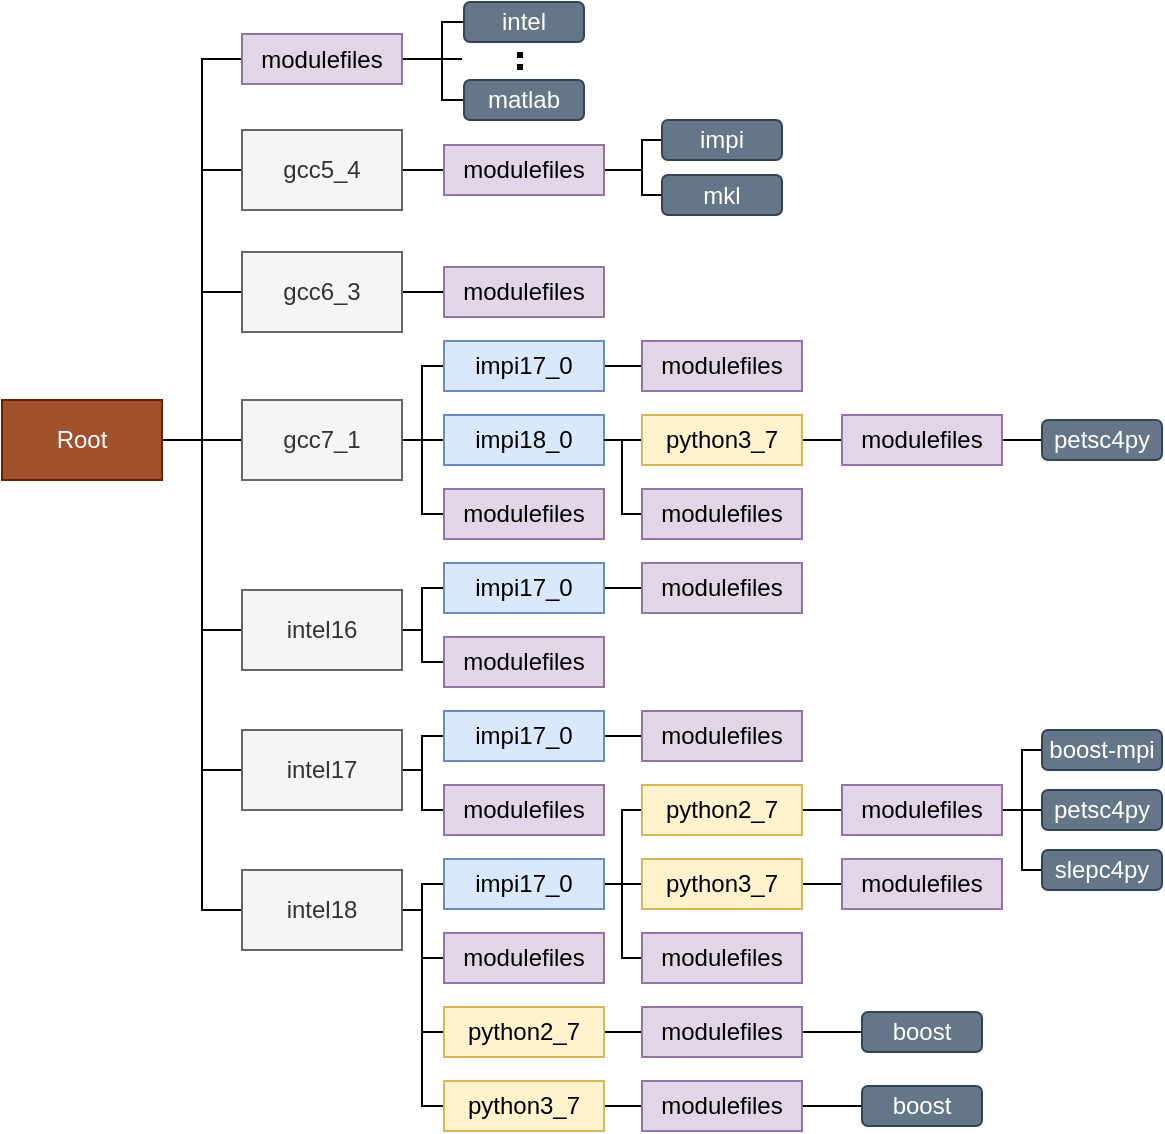 <mxfile version="12.4.0" type="google" pages="1"><diagram id="4kW6i_8SWp80JoMmQxg9" name="Page-1"><mxGraphModel dx="1033" dy="516" grid="1" gridSize="10" guides="1" tooltips="1" connect="1" arrows="1" fold="1" page="1" pageScale="1" pageWidth="850" pageHeight="1100" math="0" shadow="0"><root><mxCell id="0"/><mxCell id="1" parent="0"/><mxCell id="6O1k7u977MwAtrWj1c8f-21" style="edgeStyle=orthogonalEdgeStyle;rounded=0;orthogonalLoop=1;jettySize=auto;html=1;exitX=1;exitY=0.5;exitDx=0;exitDy=0;entryX=0;entryY=0.5;entryDx=0;entryDy=0;endArrow=none;endFill=0;" parent="1" source="6O1k7u977MwAtrWj1c8f-14" target="6O1k7u977MwAtrWj1c8f-15" edge="1"><mxGeometry relative="1" as="geometry"/></mxCell><mxCell id="6O1k7u977MwAtrWj1c8f-23" style="edgeStyle=orthogonalEdgeStyle;rounded=0;orthogonalLoop=1;jettySize=auto;html=1;exitX=1;exitY=0.5;exitDx=0;exitDy=0;entryX=0;entryY=0.5;entryDx=0;entryDy=0;endArrow=none;endFill=0;" parent="1" source="6O1k7u977MwAtrWj1c8f-14" target="6O1k7u977MwAtrWj1c8f-16" edge="1"><mxGeometry relative="1" as="geometry"/></mxCell><mxCell id="K55aK0qiRhyZzRm53h6K-28" style="edgeStyle=orthogonalEdgeStyle;rounded=0;orthogonalLoop=1;jettySize=auto;html=1;exitX=1;exitY=0.5;exitDx=0;exitDy=0;entryX=0;entryY=0.5;entryDx=0;entryDy=0;endArrow=none;endFill=0;" edge="1" parent="1" source="6O1k7u977MwAtrWj1c8f-14" target="K55aK0qiRhyZzRm53h6K-9"><mxGeometry relative="1" as="geometry"/></mxCell><mxCell id="K55aK0qiRhyZzRm53h6K-29" style="edgeStyle=orthogonalEdgeStyle;rounded=0;orthogonalLoop=1;jettySize=auto;html=1;exitX=1;exitY=0.5;exitDx=0;exitDy=0;entryX=0;entryY=0.5;entryDx=0;entryDy=0;endArrow=none;endFill=0;" edge="1" parent="1" source="6O1k7u977MwAtrWj1c8f-14" target="K55aK0qiRhyZzRm53h6K-11"><mxGeometry relative="1" as="geometry"/></mxCell><mxCell id="K55aK0qiRhyZzRm53h6K-55" style="edgeStyle=orthogonalEdgeStyle;rounded=0;orthogonalLoop=1;jettySize=auto;html=1;exitX=1;exitY=0.5;exitDx=0;exitDy=0;entryX=0;entryY=0.5;entryDx=0;entryDy=0;endArrow=none;endFill=0;" edge="1" parent="1" source="6O1k7u977MwAtrWj1c8f-14" target="K55aK0qiRhyZzRm53h6K-30"><mxGeometry relative="1" as="geometry"/></mxCell><mxCell id="K55aK0qiRhyZzRm53h6K-56" style="edgeStyle=orthogonalEdgeStyle;rounded=0;orthogonalLoop=1;jettySize=auto;html=1;exitX=1;exitY=0.5;exitDx=0;exitDy=0;entryX=0;entryY=0.5;entryDx=0;entryDy=0;endArrow=none;endFill=0;" edge="1" parent="1" source="6O1k7u977MwAtrWj1c8f-14" target="K55aK0qiRhyZzRm53h6K-34"><mxGeometry relative="1" as="geometry"/></mxCell><mxCell id="K55aK0qiRhyZzRm53h6K-57" style="edgeStyle=orthogonalEdgeStyle;rounded=0;orthogonalLoop=1;jettySize=auto;html=1;exitX=1;exitY=0.5;exitDx=0;exitDy=0;entryX=0;entryY=0.5;entryDx=0;entryDy=0;endArrow=none;endFill=0;" edge="1" parent="1" source="6O1k7u977MwAtrWj1c8f-14" target="K55aK0qiRhyZzRm53h6K-38"><mxGeometry relative="1" as="geometry"/></mxCell><mxCell id="6O1k7u977MwAtrWj1c8f-14" value="Root" style="rounded=0;whiteSpace=wrap;html=1;fillColor=#a0522d;strokeColor=#6D1F00;fontColor=#ffffff;" parent="1" vertex="1"><mxGeometry x="30" y="325" width="80" height="40" as="geometry"/></mxCell><mxCell id="6O1k7u977MwAtrWj1c8f-34" style="edgeStyle=orthogonalEdgeStyle;rounded=0;orthogonalLoop=1;jettySize=auto;html=1;exitX=1;exitY=0.5;exitDx=0;exitDy=0;entryX=0;entryY=0.5;entryDx=0;entryDy=0;endArrow=none;endFill=0;strokeWidth=1;" parent="1" source="6O1k7u977MwAtrWj1c8f-15" target="6O1k7u977MwAtrWj1c8f-28" edge="1"><mxGeometry relative="1" as="geometry"><Array as="points"><mxPoint x="250" y="155"/><mxPoint x="250" y="136"/></Array></mxGeometry></mxCell><mxCell id="6O1k7u977MwAtrWj1c8f-35" style="edgeStyle=orthogonalEdgeStyle;rounded=0;orthogonalLoop=1;jettySize=auto;html=1;exitX=1;exitY=0.5;exitDx=0;exitDy=0;entryX=0;entryY=0.5;entryDx=0;entryDy=0;endArrow=none;endFill=0;strokeWidth=1;" parent="1" source="6O1k7u977MwAtrWj1c8f-15" target="6O1k7u977MwAtrWj1c8f-33" edge="1"><mxGeometry relative="1" as="geometry"><Array as="points"><mxPoint x="250" y="155"/><mxPoint x="250" y="175"/></Array></mxGeometry></mxCell><mxCell id="6O1k7u977MwAtrWj1c8f-37" style="edgeStyle=orthogonalEdgeStyle;rounded=0;orthogonalLoop=1;jettySize=auto;html=1;exitX=1;exitY=0.5;exitDx=0;exitDy=0;endArrow=none;endFill=0;strokeWidth=1;" parent="1" source="6O1k7u977MwAtrWj1c8f-15" edge="1"><mxGeometry relative="1" as="geometry"><mxPoint x="260" y="155" as="targetPoint"/></mxGeometry></mxCell><mxCell id="6O1k7u977MwAtrWj1c8f-15" value="modulefiles" style="rounded=0;whiteSpace=wrap;html=1;fillColor=#e1d5e7;strokeColor=#9673a6;" parent="1" vertex="1"><mxGeometry x="150" y="142" width="80" height="25" as="geometry"/></mxCell><mxCell id="K55aK0qiRhyZzRm53h6K-4" style="edgeStyle=none;rounded=0;orthogonalLoop=1;jettySize=auto;html=1;exitX=1;exitY=0.5;exitDx=0;exitDy=0;entryX=0;entryY=0.5;entryDx=0;entryDy=0;endArrow=none;endFill=0;" edge="1" parent="1" source="6O1k7u977MwAtrWj1c8f-16" target="K55aK0qiRhyZzRm53h6K-1"><mxGeometry relative="1" as="geometry"/></mxCell><mxCell id="6O1k7u977MwAtrWj1c8f-16" value="gcc5_4" style="rounded=0;whiteSpace=wrap;html=1;fillColor=#f5f5f5;strokeColor=#666666;fontColor=#333333;" parent="1" vertex="1"><mxGeometry x="150" y="190" width="80" height="40" as="geometry"/></mxCell><mxCell id="6O1k7u977MwAtrWj1c8f-28" value="intel" style="rounded=1;whiteSpace=wrap;html=1;fillColor=#647687;strokeColor=#314354;fontColor=#ffffff;" parent="1" vertex="1"><mxGeometry x="261" y="126" width="60" height="20" as="geometry"/></mxCell><mxCell id="6O1k7u977MwAtrWj1c8f-33" value="matlab" style="rounded=1;whiteSpace=wrap;html=1;fillColor=#647687;strokeColor=#314354;fontColor=#ffffff;" parent="1" vertex="1"><mxGeometry x="261" y="165" width="60" height="20" as="geometry"/></mxCell><mxCell id="6O1k7u977MwAtrWj1c8f-60" value="" style="endArrow=none;dashed=1;html=1;dashPattern=1 1;strokeWidth=3;" parent="1" edge="1"><mxGeometry width="50" height="50" relative="1" as="geometry"><mxPoint x="289" y="160" as="sourcePoint"/><mxPoint x="289" y="150" as="targetPoint"/></mxGeometry></mxCell><mxCell id="K55aK0qiRhyZzRm53h6K-6" style="edgeStyle=orthogonalEdgeStyle;rounded=0;orthogonalLoop=1;jettySize=auto;html=1;exitX=1;exitY=0.5;exitDx=0;exitDy=0;entryX=0;entryY=0.5;entryDx=0;entryDy=0;endArrow=none;endFill=0;" edge="1" parent="1" source="K55aK0qiRhyZzRm53h6K-1" target="K55aK0qiRhyZzRm53h6K-2"><mxGeometry relative="1" as="geometry"><Array as="points"><mxPoint x="350" y="210"/><mxPoint x="350" y="195"/></Array></mxGeometry></mxCell><mxCell id="K55aK0qiRhyZzRm53h6K-7" style="edgeStyle=orthogonalEdgeStyle;rounded=0;orthogonalLoop=1;jettySize=auto;html=1;exitX=1;exitY=0.5;exitDx=0;exitDy=0;entryX=0;entryY=0.5;entryDx=0;entryDy=0;endArrow=none;endFill=0;" edge="1" parent="1" source="K55aK0qiRhyZzRm53h6K-1" target="K55aK0qiRhyZzRm53h6K-3"><mxGeometry relative="1" as="geometry"><Array as="points"><mxPoint x="350" y="210"/><mxPoint x="350" y="223"/></Array></mxGeometry></mxCell><mxCell id="K55aK0qiRhyZzRm53h6K-1" value="modulefiles" style="rounded=0;whiteSpace=wrap;html=1;fillColor=#e1d5e7;strokeColor=#9673a6;" vertex="1" parent="1"><mxGeometry x="251" y="197.5" width="80" height="25" as="geometry"/></mxCell><mxCell id="K55aK0qiRhyZzRm53h6K-2" value="impi" style="rounded=1;whiteSpace=wrap;html=1;fillColor=#647687;strokeColor=#314354;fontColor=#ffffff;" vertex="1" parent="1"><mxGeometry x="360" y="185" width="60" height="20" as="geometry"/></mxCell><mxCell id="K55aK0qiRhyZzRm53h6K-3" value="mkl" style="rounded=1;whiteSpace=wrap;html=1;fillColor=#647687;strokeColor=#314354;fontColor=#ffffff;" vertex="1" parent="1"><mxGeometry x="360" y="212.5" width="60" height="20" as="geometry"/></mxCell><mxCell id="K55aK0qiRhyZzRm53h6K-8" style="edgeStyle=none;rounded=0;orthogonalLoop=1;jettySize=auto;html=1;exitX=1;exitY=0.5;exitDx=0;exitDy=0;entryX=0;entryY=0.5;entryDx=0;entryDy=0;endArrow=none;endFill=0;" edge="1" parent="1" source="K55aK0qiRhyZzRm53h6K-9" target="K55aK0qiRhyZzRm53h6K-10"><mxGeometry relative="1" as="geometry"/></mxCell><mxCell id="K55aK0qiRhyZzRm53h6K-9" value="gcc6_3" style="rounded=0;whiteSpace=wrap;html=1;fillColor=#f5f5f5;strokeColor=#666666;fontColor=#333333;" vertex="1" parent="1"><mxGeometry x="150" y="251" width="80" height="40" as="geometry"/></mxCell><mxCell id="K55aK0qiRhyZzRm53h6K-10" value="modulefiles" style="rounded=0;whiteSpace=wrap;html=1;fillColor=#e1d5e7;strokeColor=#9673a6;" vertex="1" parent="1"><mxGeometry x="251" y="258.5" width="80" height="25" as="geometry"/></mxCell><mxCell id="K55aK0qiRhyZzRm53h6K-25" style="edgeStyle=orthogonalEdgeStyle;rounded=0;orthogonalLoop=1;jettySize=auto;html=1;exitX=1;exitY=0.5;exitDx=0;exitDy=0;entryX=0;entryY=0.5;entryDx=0;entryDy=0;endArrow=none;endFill=0;" edge="1" parent="1" source="K55aK0qiRhyZzRm53h6K-11" target="K55aK0qiRhyZzRm53h6K-12"><mxGeometry relative="1" as="geometry"><Array as="points"><mxPoint x="240" y="345"/><mxPoint x="240" y="308"/></Array></mxGeometry></mxCell><mxCell id="K55aK0qiRhyZzRm53h6K-26" style="edgeStyle=orthogonalEdgeStyle;rounded=0;orthogonalLoop=1;jettySize=auto;html=1;exitX=1;exitY=0.5;exitDx=0;exitDy=0;entryX=0;entryY=0.5;entryDx=0;entryDy=0;endArrow=none;endFill=0;" edge="1" parent="1" source="K55aK0qiRhyZzRm53h6K-11" target="K55aK0qiRhyZzRm53h6K-13"><mxGeometry relative="1" as="geometry"/></mxCell><mxCell id="K55aK0qiRhyZzRm53h6K-27" style="edgeStyle=orthogonalEdgeStyle;rounded=0;orthogonalLoop=1;jettySize=auto;html=1;exitX=1;exitY=0.5;exitDx=0;exitDy=0;entryX=0;entryY=0.5;entryDx=0;entryDy=0;endArrow=none;endFill=0;" edge="1" parent="1" source="K55aK0qiRhyZzRm53h6K-11" target="K55aK0qiRhyZzRm53h6K-14"><mxGeometry relative="1" as="geometry"><Array as="points"><mxPoint x="240" y="345"/><mxPoint x="240" y="382"/></Array></mxGeometry></mxCell><mxCell id="K55aK0qiRhyZzRm53h6K-11" value="gcc7_1" style="rounded=0;whiteSpace=wrap;html=1;fillColor=#f5f5f5;strokeColor=#666666;fontColor=#333333;" vertex="1" parent="1"><mxGeometry x="150" y="325" width="80" height="40" as="geometry"/></mxCell><mxCell id="K55aK0qiRhyZzRm53h6K-20" style="edgeStyle=none;rounded=0;orthogonalLoop=1;jettySize=auto;html=1;exitX=1;exitY=0.5;exitDx=0;exitDy=0;entryX=0;entryY=0.5;entryDx=0;entryDy=0;endArrow=none;endFill=0;" edge="1" parent="1" source="K55aK0qiRhyZzRm53h6K-12" target="K55aK0qiRhyZzRm53h6K-15"><mxGeometry relative="1" as="geometry"/></mxCell><mxCell id="K55aK0qiRhyZzRm53h6K-12" value="impi17_0" style="rounded=0;whiteSpace=wrap;html=1;fillColor=#dae8fc;strokeColor=#6c8ebf;" vertex="1" parent="1"><mxGeometry x="251" y="295.5" width="80" height="25" as="geometry"/></mxCell><mxCell id="K55aK0qiRhyZzRm53h6K-21" style="edgeStyle=orthogonalEdgeStyle;rounded=0;orthogonalLoop=1;jettySize=auto;html=1;exitX=1;exitY=0.5;exitDx=0;exitDy=0;entryX=0;entryY=0.5;entryDx=0;entryDy=0;endArrow=none;endFill=0;" edge="1" parent="1" source="K55aK0qiRhyZzRm53h6K-13" target="K55aK0qiRhyZzRm53h6K-16"><mxGeometry relative="1" as="geometry"/></mxCell><mxCell id="K55aK0qiRhyZzRm53h6K-13" value="impi18_0" style="rounded=0;whiteSpace=wrap;html=1;fillColor=#dae8fc;strokeColor=#6c8ebf;" vertex="1" parent="1"><mxGeometry x="251" y="332.5" width="80" height="25" as="geometry"/></mxCell><mxCell id="K55aK0qiRhyZzRm53h6K-14" value="modulefiles" style="rounded=0;whiteSpace=wrap;html=1;fillColor=#e1d5e7;strokeColor=#9673a6;" vertex="1" parent="1"><mxGeometry x="251" y="369.5" width="80" height="25" as="geometry"/></mxCell><mxCell id="K55aK0qiRhyZzRm53h6K-15" value="modulefiles" style="rounded=0;whiteSpace=wrap;html=1;fillColor=#e1d5e7;strokeColor=#9673a6;" vertex="1" parent="1"><mxGeometry x="350" y="295.5" width="80" height="25" as="geometry"/></mxCell><mxCell id="K55aK0qiRhyZzRm53h6K-22" style="edgeStyle=none;rounded=0;orthogonalLoop=1;jettySize=auto;html=1;exitX=1;exitY=0.5;exitDx=0;exitDy=0;entryX=0;entryY=0.5;entryDx=0;entryDy=0;endArrow=none;endFill=0;" edge="1" parent="1" source="K55aK0qiRhyZzRm53h6K-16" target="K55aK0qiRhyZzRm53h6K-18"><mxGeometry relative="1" as="geometry"/></mxCell><mxCell id="K55aK0qiRhyZzRm53h6K-16" value="python3_7" style="rounded=0;whiteSpace=wrap;html=1;fillColor=#fff2cc;strokeColor=#d6b656;" vertex="1" parent="1"><mxGeometry x="350" y="332.5" width="80" height="25" as="geometry"/></mxCell><mxCell id="K55aK0qiRhyZzRm53h6K-24" style="edgeStyle=orthogonalEdgeStyle;rounded=0;orthogonalLoop=1;jettySize=auto;html=1;exitX=0;exitY=0.5;exitDx=0;exitDy=0;endArrow=none;endFill=0;entryX=1;entryY=0.5;entryDx=0;entryDy=0;" edge="1" parent="1" source="K55aK0qiRhyZzRm53h6K-17" target="K55aK0qiRhyZzRm53h6K-13"><mxGeometry relative="1" as="geometry"><mxPoint x="330" y="340" as="targetPoint"/><Array as="points"><mxPoint x="340" y="382"/><mxPoint x="340" y="345"/></Array></mxGeometry></mxCell><mxCell id="K55aK0qiRhyZzRm53h6K-17" value="modulefiles" style="rounded=0;whiteSpace=wrap;html=1;fillColor=#e1d5e7;strokeColor=#9673a6;" vertex="1" parent="1"><mxGeometry x="350" y="369.5" width="80" height="25" as="geometry"/></mxCell><mxCell id="K55aK0qiRhyZzRm53h6K-23" style="edgeStyle=orthogonalEdgeStyle;rounded=0;orthogonalLoop=1;jettySize=auto;html=1;exitX=1;exitY=0.5;exitDx=0;exitDy=0;entryX=0;entryY=0.5;entryDx=0;entryDy=0;endArrow=none;endFill=0;" edge="1" parent="1" source="K55aK0qiRhyZzRm53h6K-18" target="K55aK0qiRhyZzRm53h6K-19"><mxGeometry relative="1" as="geometry"/></mxCell><mxCell id="K55aK0qiRhyZzRm53h6K-18" value="modulefiles" style="rounded=0;whiteSpace=wrap;html=1;fillColor=#e1d5e7;strokeColor=#9673a6;" vertex="1" parent="1"><mxGeometry x="450" y="332.5" width="80" height="25" as="geometry"/></mxCell><mxCell id="K55aK0qiRhyZzRm53h6K-19" value="petsc4py" style="rounded=1;whiteSpace=wrap;html=1;fillColor=#647687;strokeColor=#314354;fontColor=#ffffff;" vertex="1" parent="1"><mxGeometry x="550" y="335" width="60" height="20" as="geometry"/></mxCell><mxCell id="K55aK0qiRhyZzRm53h6K-58" style="edgeStyle=orthogonalEdgeStyle;rounded=0;orthogonalLoop=1;jettySize=auto;html=1;exitX=1;exitY=0.5;exitDx=0;exitDy=0;entryX=0;entryY=0.5;entryDx=0;entryDy=0;endArrow=none;endFill=0;" edge="1" parent="1" source="K55aK0qiRhyZzRm53h6K-30" target="K55aK0qiRhyZzRm53h6K-31"><mxGeometry relative="1" as="geometry"><Array as="points"><mxPoint x="240" y="440"/><mxPoint x="240" y="419"/></Array></mxGeometry></mxCell><mxCell id="K55aK0qiRhyZzRm53h6K-59" style="edgeStyle=orthogonalEdgeStyle;rounded=0;orthogonalLoop=1;jettySize=auto;html=1;exitX=1;exitY=0.5;exitDx=0;exitDy=0;entryX=0;entryY=0.5;entryDx=0;entryDy=0;endArrow=none;endFill=0;" edge="1" parent="1" source="K55aK0qiRhyZzRm53h6K-30" target="K55aK0qiRhyZzRm53h6K-32"><mxGeometry relative="1" as="geometry"><Array as="points"><mxPoint x="240" y="440"/><mxPoint x="240" y="456"/></Array></mxGeometry></mxCell><mxCell id="K55aK0qiRhyZzRm53h6K-30" value="intel16" style="rounded=0;whiteSpace=wrap;html=1;fillColor=#f5f5f5;strokeColor=#666666;fontColor=#333333;" vertex="1" parent="1"><mxGeometry x="150" y="420" width="80" height="40" as="geometry"/></mxCell><mxCell id="K55aK0qiRhyZzRm53h6K-72" style="edgeStyle=none;rounded=0;orthogonalLoop=1;jettySize=auto;html=1;exitX=1;exitY=0.5;exitDx=0;exitDy=0;entryX=0;entryY=0.5;entryDx=0;entryDy=0;endArrow=none;endFill=0;" edge="1" parent="1" source="K55aK0qiRhyZzRm53h6K-31" target="K55aK0qiRhyZzRm53h6K-33"><mxGeometry relative="1" as="geometry"/></mxCell><mxCell id="K55aK0qiRhyZzRm53h6K-31" value="impi17_0" style="rounded=0;whiteSpace=wrap;html=1;fillColor=#dae8fc;strokeColor=#6c8ebf;" vertex="1" parent="1"><mxGeometry x="251" y="406.5" width="80" height="25" as="geometry"/></mxCell><mxCell id="K55aK0qiRhyZzRm53h6K-32" value="modulefiles" style="rounded=0;whiteSpace=wrap;html=1;fillColor=#e1d5e7;strokeColor=#9673a6;" vertex="1" parent="1"><mxGeometry x="251" y="443.5" width="80" height="25" as="geometry"/></mxCell><mxCell id="K55aK0qiRhyZzRm53h6K-33" value="modulefiles" style="rounded=0;whiteSpace=wrap;html=1;fillColor=#e1d5e7;strokeColor=#9673a6;" vertex="1" parent="1"><mxGeometry x="350" y="406.5" width="80" height="25" as="geometry"/></mxCell><mxCell id="K55aK0qiRhyZzRm53h6K-60" style="edgeStyle=orthogonalEdgeStyle;rounded=0;orthogonalLoop=1;jettySize=auto;html=1;exitX=1;exitY=0.5;exitDx=0;exitDy=0;entryX=0;entryY=0.5;entryDx=0;entryDy=0;endArrow=none;endFill=0;" edge="1" parent="1" source="K55aK0qiRhyZzRm53h6K-34" target="K55aK0qiRhyZzRm53h6K-35"><mxGeometry relative="1" as="geometry"><Array as="points"><mxPoint x="240" y="510"/><mxPoint x="240" y="493"/></Array></mxGeometry></mxCell><mxCell id="K55aK0qiRhyZzRm53h6K-61" style="edgeStyle=orthogonalEdgeStyle;rounded=0;orthogonalLoop=1;jettySize=auto;html=1;exitX=1;exitY=0.5;exitDx=0;exitDy=0;entryX=0;entryY=0.5;entryDx=0;entryDy=0;endArrow=none;endFill=0;" edge="1" parent="1" source="K55aK0qiRhyZzRm53h6K-34" target="K55aK0qiRhyZzRm53h6K-36"><mxGeometry relative="1" as="geometry"><Array as="points"><mxPoint x="240" y="510"/><mxPoint x="240" y="530"/></Array></mxGeometry></mxCell><mxCell id="K55aK0qiRhyZzRm53h6K-34" value="intel17" style="rounded=0;whiteSpace=wrap;html=1;fillColor=#f5f5f5;strokeColor=#666666;fontColor=#333333;" vertex="1" parent="1"><mxGeometry x="150" y="490" width="80" height="40" as="geometry"/></mxCell><mxCell id="K55aK0qiRhyZzRm53h6K-73" style="edgeStyle=none;rounded=0;orthogonalLoop=1;jettySize=auto;html=1;exitX=1;exitY=0.5;exitDx=0;exitDy=0;entryX=0;entryY=0.5;entryDx=0;entryDy=0;endArrow=none;endFill=0;" edge="1" parent="1" source="K55aK0qiRhyZzRm53h6K-35" target="K55aK0qiRhyZzRm53h6K-37"><mxGeometry relative="1" as="geometry"/></mxCell><mxCell id="K55aK0qiRhyZzRm53h6K-35" value="impi17_0" style="rounded=0;whiteSpace=wrap;html=1;fillColor=#dae8fc;strokeColor=#6c8ebf;" vertex="1" parent="1"><mxGeometry x="251" y="480.5" width="80" height="25" as="geometry"/></mxCell><mxCell id="K55aK0qiRhyZzRm53h6K-36" value="modulefiles" style="rounded=0;whiteSpace=wrap;html=1;fillColor=#e1d5e7;strokeColor=#9673a6;" vertex="1" parent="1"><mxGeometry x="251" y="517.5" width="80" height="25" as="geometry"/></mxCell><mxCell id="K55aK0qiRhyZzRm53h6K-37" value="modulefiles" style="rounded=0;whiteSpace=wrap;html=1;fillColor=#e1d5e7;strokeColor=#9673a6;" vertex="1" parent="1"><mxGeometry x="350" y="480.5" width="80" height="25" as="geometry"/></mxCell><mxCell id="K55aK0qiRhyZzRm53h6K-62" style="edgeStyle=orthogonalEdgeStyle;rounded=0;orthogonalLoop=1;jettySize=auto;html=1;exitX=1;exitY=0.5;exitDx=0;exitDy=0;entryX=0;entryY=0.5;entryDx=0;entryDy=0;endArrow=none;endFill=0;" edge="1" parent="1" source="K55aK0qiRhyZzRm53h6K-38" target="K55aK0qiRhyZzRm53h6K-39"><mxGeometry relative="1" as="geometry"><Array as="points"><mxPoint x="240" y="580"/><mxPoint x="240" y="567"/></Array></mxGeometry></mxCell><mxCell id="K55aK0qiRhyZzRm53h6K-63" style="edgeStyle=orthogonalEdgeStyle;rounded=0;orthogonalLoop=1;jettySize=auto;html=1;exitX=1;exitY=0.5;exitDx=0;exitDy=0;entryX=0;entryY=0.5;entryDx=0;entryDy=0;endArrow=none;endFill=0;" edge="1" parent="1" source="K55aK0qiRhyZzRm53h6K-38" target="K55aK0qiRhyZzRm53h6K-40"><mxGeometry relative="1" as="geometry"><Array as="points"><mxPoint x="240" y="580"/><mxPoint x="240" y="604"/></Array></mxGeometry></mxCell><mxCell id="K55aK0qiRhyZzRm53h6K-64" style="edgeStyle=orthogonalEdgeStyle;rounded=0;orthogonalLoop=1;jettySize=auto;html=1;exitX=1;exitY=0.5;exitDx=0;exitDy=0;entryX=0;entryY=0.5;entryDx=0;entryDy=0;endArrow=none;endFill=0;" edge="1" parent="1" source="K55aK0qiRhyZzRm53h6K-38" target="K55aK0qiRhyZzRm53h6K-41"><mxGeometry relative="1" as="geometry"><Array as="points"><mxPoint x="240" y="580"/><mxPoint x="240" y="641"/></Array></mxGeometry></mxCell><mxCell id="K55aK0qiRhyZzRm53h6K-65" style="edgeStyle=orthogonalEdgeStyle;rounded=0;orthogonalLoop=1;jettySize=auto;html=1;exitX=1;exitY=0.5;exitDx=0;exitDy=0;entryX=0;entryY=0.5;entryDx=0;entryDy=0;endArrow=none;endFill=0;" edge="1" parent="1" source="K55aK0qiRhyZzRm53h6K-38" target="K55aK0qiRhyZzRm53h6K-42"><mxGeometry relative="1" as="geometry"><Array as="points"><mxPoint x="240" y="580"/><mxPoint x="240" y="678"/></Array></mxGeometry></mxCell><mxCell id="K55aK0qiRhyZzRm53h6K-38" value="intel18" style="rounded=0;whiteSpace=wrap;html=1;fillColor=#f5f5f5;strokeColor=#666666;fontColor=#333333;" vertex="1" parent="1"><mxGeometry x="150" y="560" width="80" height="40" as="geometry"/></mxCell><mxCell id="K55aK0qiRhyZzRm53h6K-66" style="edgeStyle=orthogonalEdgeStyle;rounded=0;orthogonalLoop=1;jettySize=auto;html=1;exitX=1;exitY=0.5;exitDx=0;exitDy=0;entryX=0;entryY=0.5;entryDx=0;entryDy=0;endArrow=none;endFill=0;" edge="1" parent="1" source="K55aK0qiRhyZzRm53h6K-39" target="K55aK0qiRhyZzRm53h6K-43"><mxGeometry relative="1" as="geometry"><Array as="points"><mxPoint x="340" y="567"/><mxPoint x="340" y="530"/></Array></mxGeometry></mxCell><mxCell id="K55aK0qiRhyZzRm53h6K-67" style="edgeStyle=orthogonalEdgeStyle;rounded=0;orthogonalLoop=1;jettySize=auto;html=1;exitX=1;exitY=0.5;exitDx=0;exitDy=0;entryX=0;entryY=0.5;entryDx=0;entryDy=0;endArrow=none;endFill=0;" edge="1" parent="1" source="K55aK0qiRhyZzRm53h6K-39" target="K55aK0qiRhyZzRm53h6K-44"><mxGeometry relative="1" as="geometry"/></mxCell><mxCell id="K55aK0qiRhyZzRm53h6K-68" style="edgeStyle=orthogonalEdgeStyle;rounded=0;orthogonalLoop=1;jettySize=auto;html=1;exitX=1;exitY=0.5;exitDx=0;exitDy=0;entryX=0;entryY=0.5;entryDx=0;entryDy=0;endArrow=none;endFill=0;" edge="1" parent="1" source="K55aK0qiRhyZzRm53h6K-39" target="K55aK0qiRhyZzRm53h6K-45"><mxGeometry relative="1" as="geometry"><Array as="points"><mxPoint x="340" y="567"/><mxPoint x="340" y="604"/></Array></mxGeometry></mxCell><mxCell id="K55aK0qiRhyZzRm53h6K-39" value="impi17_0" style="rounded=0;whiteSpace=wrap;html=1;fillColor=#dae8fc;strokeColor=#6c8ebf;" vertex="1" parent="1"><mxGeometry x="251" y="554.5" width="80" height="25" as="geometry"/></mxCell><mxCell id="K55aK0qiRhyZzRm53h6K-40" value="modulefiles" style="rounded=0;whiteSpace=wrap;html=1;fillColor=#e1d5e7;strokeColor=#9673a6;" vertex="1" parent="1"><mxGeometry x="251" y="591.5" width="80" height="25" as="geometry"/></mxCell><mxCell id="K55aK0qiRhyZzRm53h6K-78" style="edgeStyle=none;rounded=0;orthogonalLoop=1;jettySize=auto;html=1;exitX=1;exitY=0.5;exitDx=0;exitDy=0;entryX=0;entryY=0.5;entryDx=0;entryDy=0;endArrow=none;endFill=0;" edge="1" parent="1" source="K55aK0qiRhyZzRm53h6K-41" target="K55aK0qiRhyZzRm53h6K-46"><mxGeometry relative="1" as="geometry"/></mxCell><mxCell id="K55aK0qiRhyZzRm53h6K-41" value="python2_7" style="rounded=0;whiteSpace=wrap;html=1;fillColor=#fff2cc;strokeColor=#d6b656;" vertex="1" parent="1"><mxGeometry x="251" y="628.5" width="80" height="25" as="geometry"/></mxCell><mxCell id="K55aK0qiRhyZzRm53h6K-79" style="edgeStyle=none;rounded=0;orthogonalLoop=1;jettySize=auto;html=1;exitX=1;exitY=0.5;exitDx=0;exitDy=0;entryX=0;entryY=0.5;entryDx=0;entryDy=0;endArrow=none;endFill=0;" edge="1" parent="1" source="K55aK0qiRhyZzRm53h6K-42" target="K55aK0qiRhyZzRm53h6K-47"><mxGeometry relative="1" as="geometry"/></mxCell><mxCell id="K55aK0qiRhyZzRm53h6K-42" value="python3_7" style="rounded=0;whiteSpace=wrap;html=1;fillColor=#fff2cc;strokeColor=#d6b656;" vertex="1" parent="1"><mxGeometry x="251" y="665.5" width="80" height="25" as="geometry"/></mxCell><mxCell id="K55aK0qiRhyZzRm53h6K-74" style="edgeStyle=none;rounded=0;orthogonalLoop=1;jettySize=auto;html=1;exitX=1;exitY=0.5;exitDx=0;exitDy=0;entryX=0;entryY=0.5;entryDx=0;entryDy=0;endArrow=none;endFill=0;" edge="1" parent="1" source="K55aK0qiRhyZzRm53h6K-43" target="K55aK0qiRhyZzRm53h6K-48"><mxGeometry relative="1" as="geometry"/></mxCell><mxCell id="K55aK0qiRhyZzRm53h6K-43" value="python2_7" style="rounded=0;whiteSpace=wrap;html=1;fillColor=#fff2cc;strokeColor=#d6b656;" vertex="1" parent="1"><mxGeometry x="350" y="517.5" width="80" height="25" as="geometry"/></mxCell><mxCell id="K55aK0qiRhyZzRm53h6K-75" style="edgeStyle=none;rounded=0;orthogonalLoop=1;jettySize=auto;html=1;exitX=1;exitY=0.5;exitDx=0;exitDy=0;entryX=0;entryY=0.5;entryDx=0;entryDy=0;endArrow=none;endFill=0;" edge="1" parent="1" source="K55aK0qiRhyZzRm53h6K-44" target="K55aK0qiRhyZzRm53h6K-49"><mxGeometry relative="1" as="geometry"/></mxCell><mxCell id="K55aK0qiRhyZzRm53h6K-44" value="python3_7" style="rounded=0;whiteSpace=wrap;html=1;fillColor=#fff2cc;strokeColor=#d6b656;" vertex="1" parent="1"><mxGeometry x="350" y="554.5" width="80" height="25" as="geometry"/></mxCell><mxCell id="K55aK0qiRhyZzRm53h6K-45" value="modulefiles" style="rounded=0;whiteSpace=wrap;html=1;fillColor=#e1d5e7;strokeColor=#9673a6;" vertex="1" parent="1"><mxGeometry x="350" y="591.5" width="80" height="25" as="geometry"/></mxCell><mxCell id="K55aK0qiRhyZzRm53h6K-76" style="edgeStyle=none;rounded=0;orthogonalLoop=1;jettySize=auto;html=1;exitX=1;exitY=0.5;exitDx=0;exitDy=0;entryX=0;entryY=0.5;entryDx=0;entryDy=0;endArrow=none;endFill=0;" edge="1" parent="1" source="K55aK0qiRhyZzRm53h6K-46" target="K55aK0qiRhyZzRm53h6K-53"><mxGeometry relative="1" as="geometry"/></mxCell><mxCell id="K55aK0qiRhyZzRm53h6K-46" value="modulefiles" style="rounded=0;whiteSpace=wrap;html=1;fillColor=#e1d5e7;strokeColor=#9673a6;" vertex="1" parent="1"><mxGeometry x="350" y="628.5" width="80" height="25" as="geometry"/></mxCell><mxCell id="K55aK0qiRhyZzRm53h6K-77" style="edgeStyle=none;rounded=0;orthogonalLoop=1;jettySize=auto;html=1;exitX=1;exitY=0.5;exitDx=0;exitDy=0;entryX=0;entryY=0.5;entryDx=0;entryDy=0;endArrow=none;endFill=0;" edge="1" parent="1" source="K55aK0qiRhyZzRm53h6K-47" target="K55aK0qiRhyZzRm53h6K-54"><mxGeometry relative="1" as="geometry"/></mxCell><mxCell id="K55aK0qiRhyZzRm53h6K-47" value="modulefiles" style="rounded=0;whiteSpace=wrap;html=1;fillColor=#e1d5e7;strokeColor=#9673a6;" vertex="1" parent="1"><mxGeometry x="350" y="665.5" width="80" height="25" as="geometry"/></mxCell><mxCell id="K55aK0qiRhyZzRm53h6K-69" style="edgeStyle=orthogonalEdgeStyle;rounded=0;orthogonalLoop=1;jettySize=auto;html=1;exitX=1;exitY=0.5;exitDx=0;exitDy=0;entryX=0;entryY=0.5;entryDx=0;entryDy=0;endArrow=none;endFill=0;" edge="1" parent="1" source="K55aK0qiRhyZzRm53h6K-48" target="K55aK0qiRhyZzRm53h6K-50"><mxGeometry relative="1" as="geometry"><Array as="points"><mxPoint x="540" y="530"/><mxPoint x="540" y="500"/></Array></mxGeometry></mxCell><mxCell id="K55aK0qiRhyZzRm53h6K-70" style="edgeStyle=orthogonalEdgeStyle;rounded=0;orthogonalLoop=1;jettySize=auto;html=1;exitX=1;exitY=0.5;exitDx=0;exitDy=0;entryX=0;entryY=0.5;entryDx=0;entryDy=0;endArrow=none;endFill=0;" edge="1" parent="1" source="K55aK0qiRhyZzRm53h6K-48" target="K55aK0qiRhyZzRm53h6K-51"><mxGeometry relative="1" as="geometry"/></mxCell><mxCell id="K55aK0qiRhyZzRm53h6K-71" style="edgeStyle=orthogonalEdgeStyle;rounded=0;orthogonalLoop=1;jettySize=auto;html=1;exitX=1;exitY=0.5;exitDx=0;exitDy=0;entryX=0;entryY=0.5;entryDx=0;entryDy=0;endArrow=none;endFill=0;" edge="1" parent="1" source="K55aK0qiRhyZzRm53h6K-48" target="K55aK0qiRhyZzRm53h6K-52"><mxGeometry relative="1" as="geometry"><Array as="points"><mxPoint x="540" y="530"/><mxPoint x="540" y="560"/></Array></mxGeometry></mxCell><mxCell id="K55aK0qiRhyZzRm53h6K-48" value="modulefiles" style="rounded=0;whiteSpace=wrap;html=1;fillColor=#e1d5e7;strokeColor=#9673a6;" vertex="1" parent="1"><mxGeometry x="450" y="517.5" width="80" height="25" as="geometry"/></mxCell><mxCell id="K55aK0qiRhyZzRm53h6K-49" value="modulefiles" style="rounded=0;whiteSpace=wrap;html=1;fillColor=#e1d5e7;strokeColor=#9673a6;" vertex="1" parent="1"><mxGeometry x="450" y="554.5" width="80" height="25" as="geometry"/></mxCell><mxCell id="K55aK0qiRhyZzRm53h6K-50" value="boost-mpi" style="rounded=1;whiteSpace=wrap;html=1;fillColor=#647687;strokeColor=#314354;fontColor=#ffffff;" vertex="1" parent="1"><mxGeometry x="550" y="490" width="60" height="20" as="geometry"/></mxCell><mxCell id="K55aK0qiRhyZzRm53h6K-51" value="petsc4py" style="rounded=1;whiteSpace=wrap;html=1;fillColor=#647687;strokeColor=#314354;fontColor=#ffffff;" vertex="1" parent="1"><mxGeometry x="550" y="520" width="60" height="20" as="geometry"/></mxCell><mxCell id="K55aK0qiRhyZzRm53h6K-52" value="slepc4py" style="rounded=1;whiteSpace=wrap;html=1;fillColor=#647687;strokeColor=#314354;fontColor=#ffffff;" vertex="1" parent="1"><mxGeometry x="550" y="550" width="60" height="20" as="geometry"/></mxCell><mxCell id="K55aK0qiRhyZzRm53h6K-53" value="boost" style="rounded=1;whiteSpace=wrap;html=1;fillColor=#647687;strokeColor=#314354;fontColor=#ffffff;" vertex="1" parent="1"><mxGeometry x="460" y="631" width="60" height="20" as="geometry"/></mxCell><mxCell id="K55aK0qiRhyZzRm53h6K-54" value="boost" style="rounded=1;whiteSpace=wrap;html=1;fillColor=#647687;strokeColor=#314354;fontColor=#ffffff;" vertex="1" parent="1"><mxGeometry x="460" y="668" width="60" height="20" as="geometry"/></mxCell></root></mxGraphModel></diagram></mxfile>